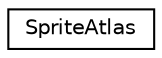 digraph "Graphical Class Hierarchy"
{
  edge [fontname="Helvetica",fontsize="10",labelfontname="Helvetica",labelfontsize="10"];
  node [fontname="Helvetica",fontsize="10",shape=record];
  rankdir="LR";
  Node0 [label="SpriteAtlas",height=0.2,width=0.4,color="black", fillcolor="white", style="filled",URL="$class_sprite_atlas.html"];
}
